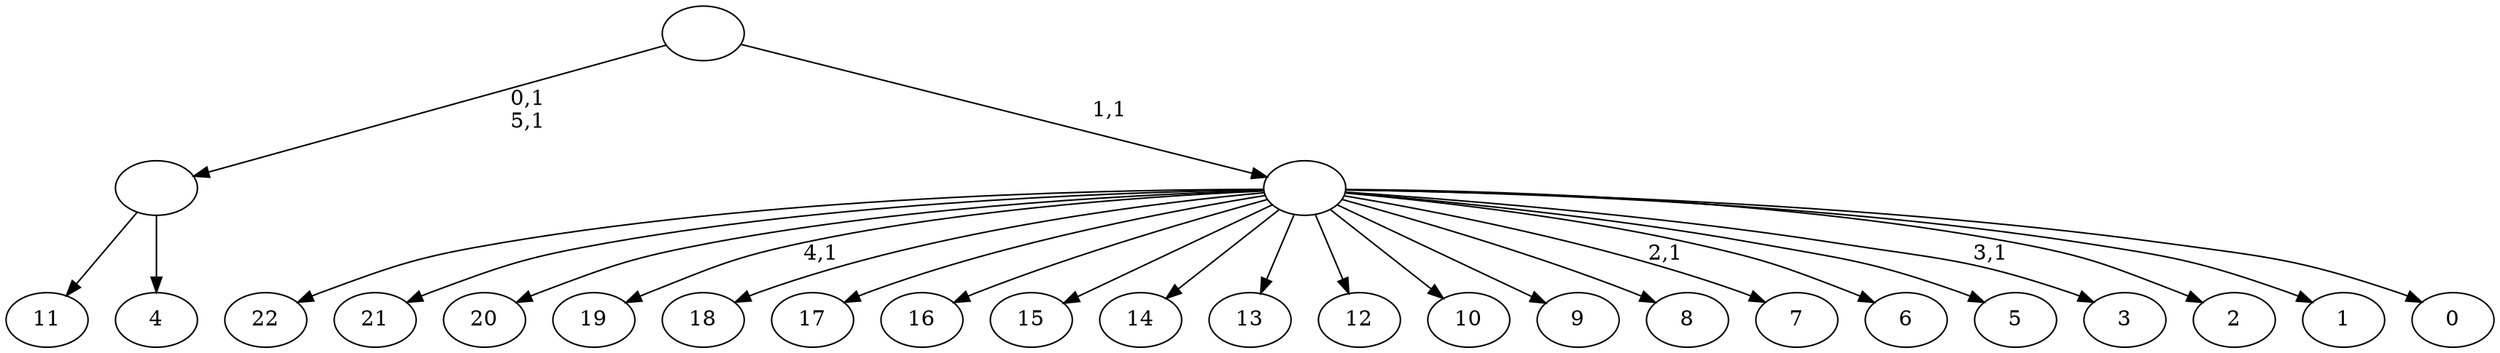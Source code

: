 digraph T {
	29 [label="22"]
	28 [label="21"]
	27 [label="20"]
	26 [label="19"]
	24 [label="18"]
	23 [label="17"]
	22 [label="16"]
	21 [label="15"]
	20 [label="14"]
	19 [label="13"]
	18 [label="12"]
	17 [label="11"]
	16 [label="10"]
	15 [label="9"]
	14 [label="8"]
	13 [label="7"]
	11 [label="6"]
	10 [label="5"]
	9 [label="4"]
	8 [label=""]
	6 [label="3"]
	4 [label="2"]
	3 [label="1"]
	2 [label="0"]
	1 [label=""]
	0 [label=""]
	8 -> 17 [label=""]
	8 -> 9 [label=""]
	1 -> 6 [label="3,1"]
	1 -> 13 [label="2,1"]
	1 -> 26 [label="4,1"]
	1 -> 29 [label=""]
	1 -> 28 [label=""]
	1 -> 27 [label=""]
	1 -> 24 [label=""]
	1 -> 23 [label=""]
	1 -> 22 [label=""]
	1 -> 21 [label=""]
	1 -> 20 [label=""]
	1 -> 19 [label=""]
	1 -> 18 [label=""]
	1 -> 16 [label=""]
	1 -> 15 [label=""]
	1 -> 14 [label=""]
	1 -> 11 [label=""]
	1 -> 10 [label=""]
	1 -> 4 [label=""]
	1 -> 3 [label=""]
	1 -> 2 [label=""]
	0 -> 8 [label="0,1\n5,1"]
	0 -> 1 [label="1,1"]
}
